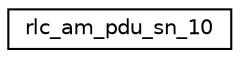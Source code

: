 digraph "Graphical Class Hierarchy"
{
 // LATEX_PDF_SIZE
  edge [fontname="Helvetica",fontsize="10",labelfontname="Helvetica",labelfontsize="10"];
  node [fontname="Helvetica",fontsize="10",shape=record];
  rankdir="LR";
  Node0 [label="rlc_am_pdu_sn_10",height=0.2,width=0.4,color="black", fillcolor="white", style="filled",URL="$structrlc__am__pdu__sn__10.html",tooltip=" "];
}
